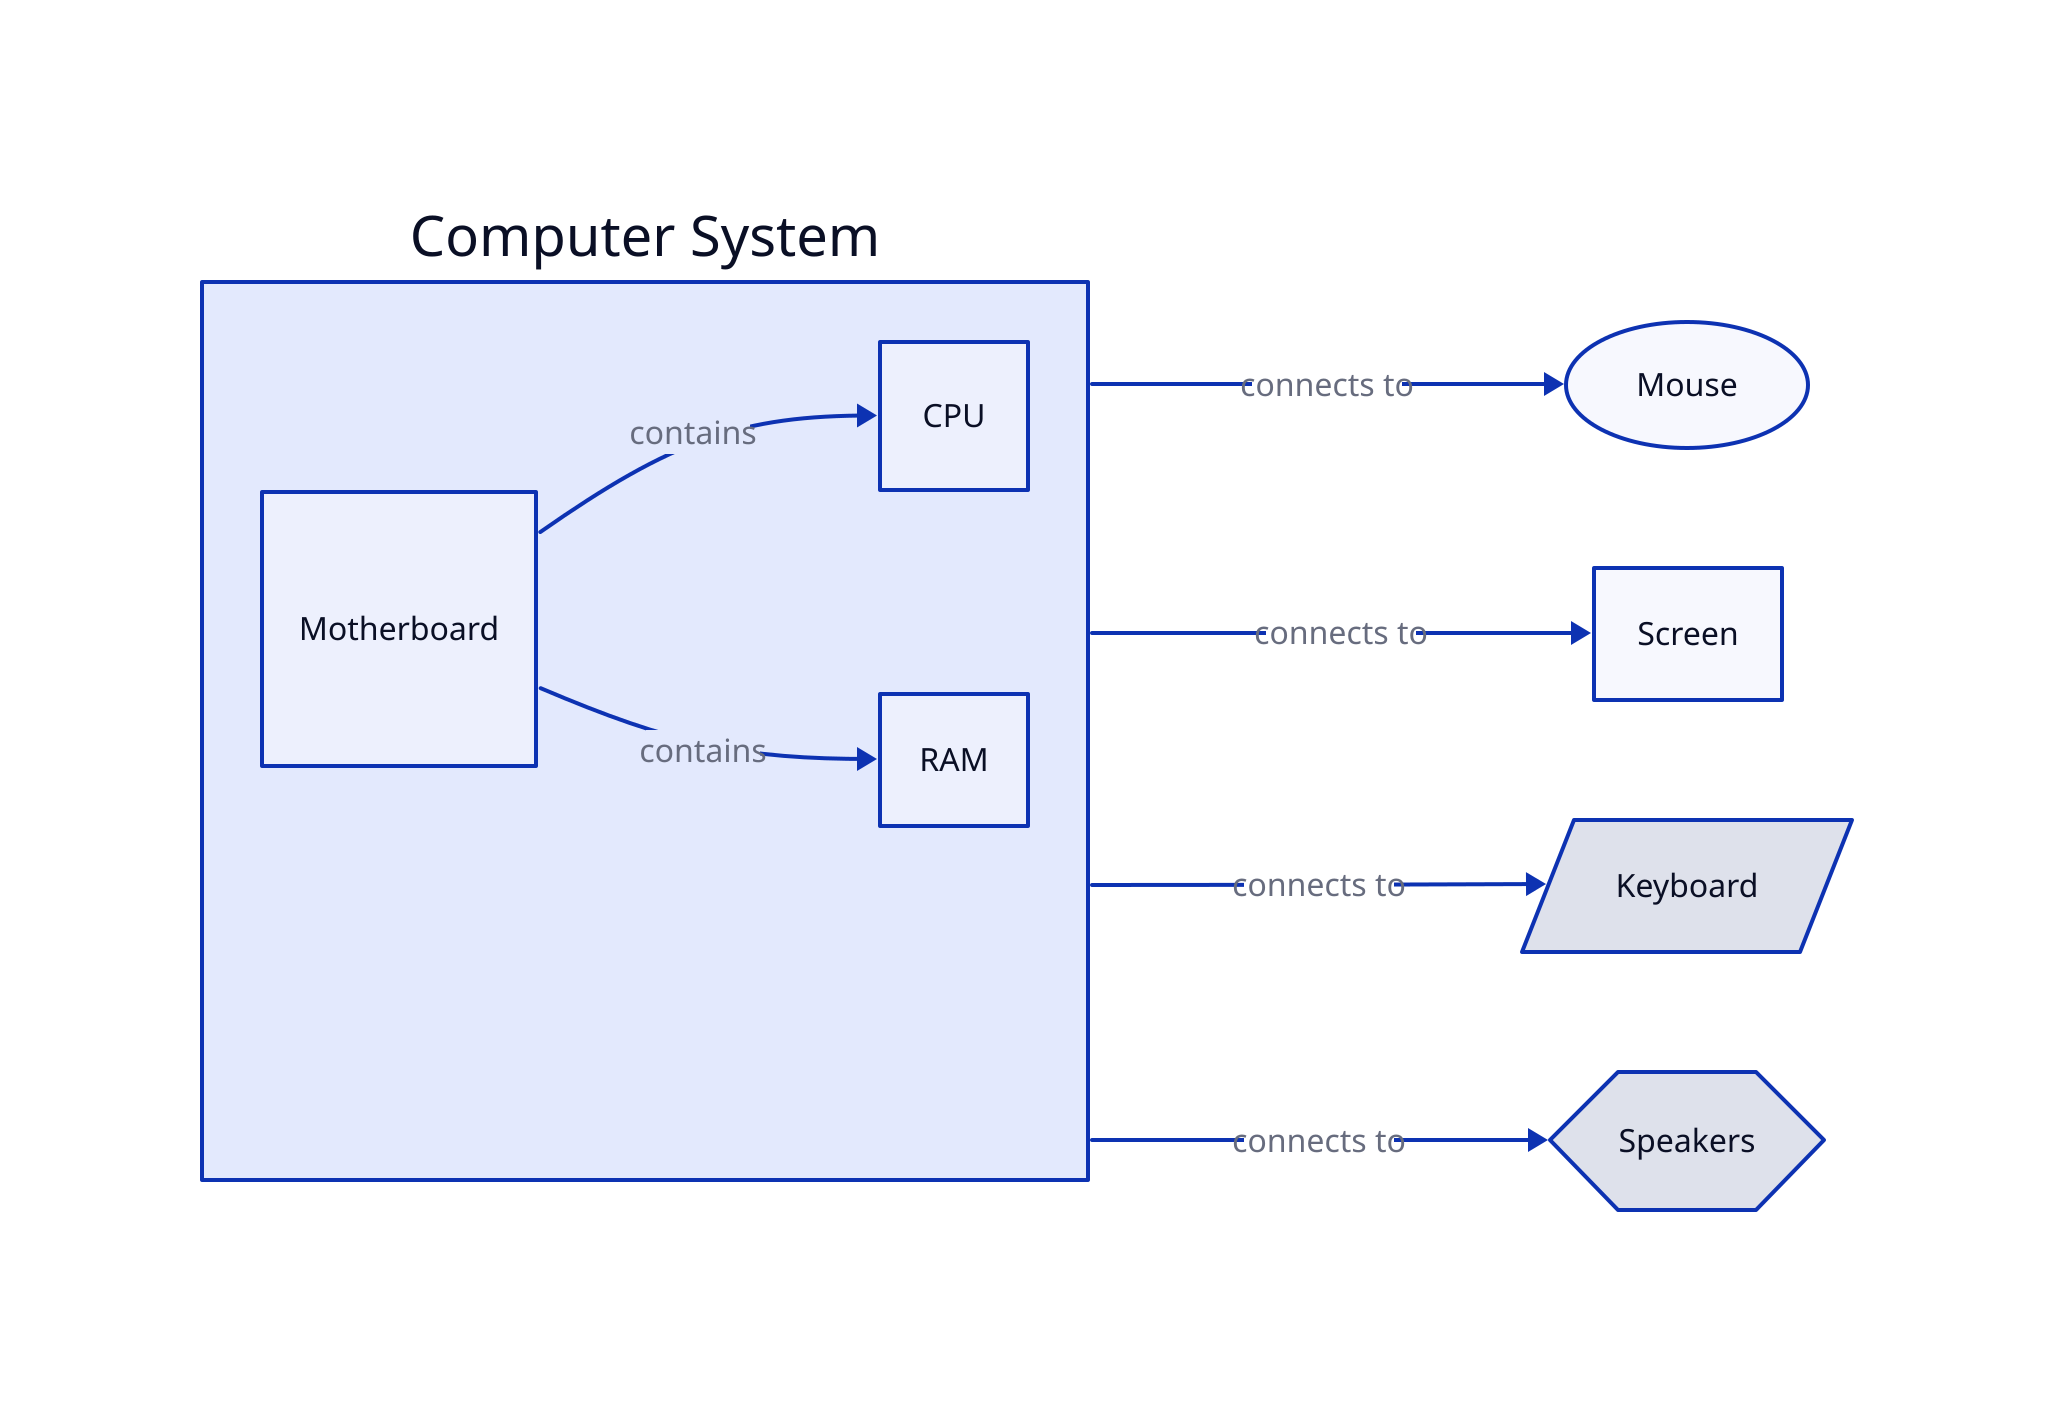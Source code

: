 direction: right

# Main Computer Container
computer_system: {
    label: "Computer System"
    shape: rectangle

    # Motherboard
    motherboard: {
        label: "Motherboard"
        shape: square
    }

    # CPU (as a part of Motherboard)
    cpu: {
        label: "CPU"
        shape: square
    }

    # RAM (as a part of Motherboard)
    ram: {
        label: "RAM"
        shape: rectangle
    }

    motherboard -> cpu: "contains"
    motherboard -> ram: "contains"
}

# Peripheral Devices connected to the main system

# Mouse
mouse: {
    label: "Mouse"
    shape: oval
}

# Screen or Monitor
screen: {
    label: "Screen"
    shape: rectangle
}

# Keyboard
keyboard: {
    label: "Keyboard"
    shape: parallelogram
}

# Speakers
speakers: {
    label: "Speakers"
    shape: hexagon
}

# Connecting arrows
computer_system -> mouse: "connects to"
computer_system -> screen: "connects to"
computer_system -> keyboard: "connects to"
computer_system -> speakers: "connects to"
